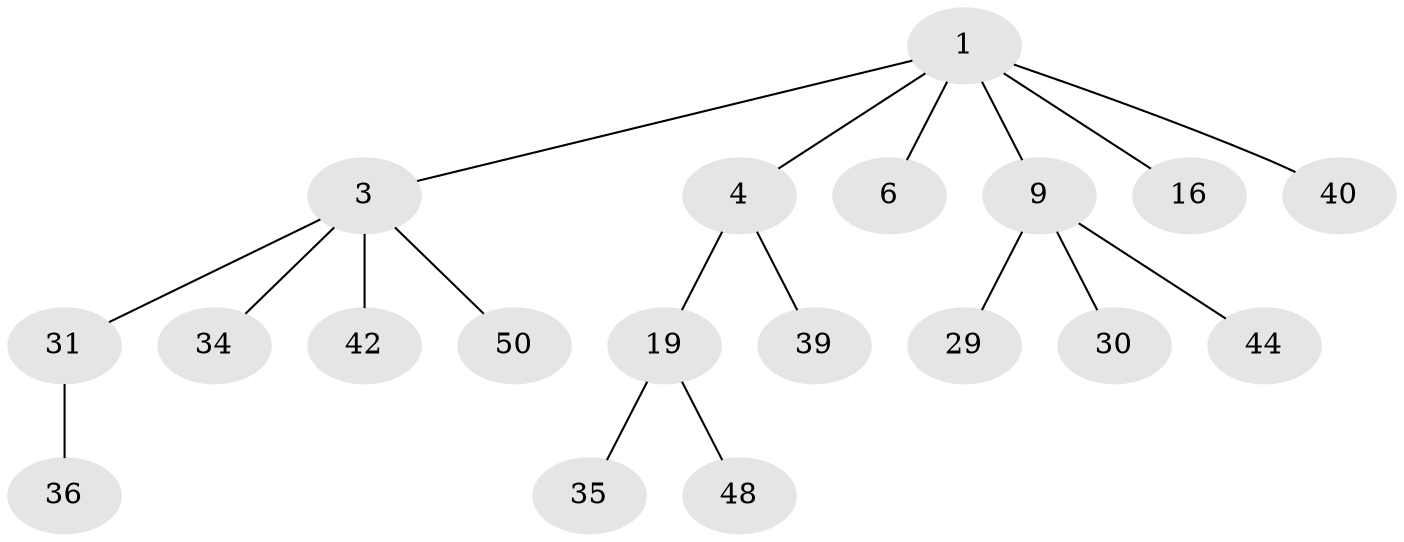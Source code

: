 // original degree distribution, {4: 0.078125, 5: 0.078125, 3: 0.078125, 1: 0.5, 2: 0.265625}
// Generated by graph-tools (version 1.1) at 2025/19/03/04/25 18:19:09]
// undirected, 19 vertices, 18 edges
graph export_dot {
graph [start="1"]
  node [color=gray90,style=filled];
  1 [super="+2+5+51"];
  3 [super="+53+18+22+25"];
  4 [super="+17+12+15+24"];
  6 [super="+8+41"];
  9 [super="+14+10+11+20"];
  16 [super="+27"];
  19 [super="+33"];
  29 [super="+59"];
  30;
  31 [super="+60+37+32"];
  34 [super="+57+43"];
  35;
  36 [super="+54"];
  39;
  40;
  42;
  44;
  48;
  50;
  1 -- 6;
  1 -- 16;
  1 -- 3;
  1 -- 4;
  1 -- 9;
  1 -- 40;
  3 -- 34;
  3 -- 31;
  3 -- 42;
  3 -- 50;
  4 -- 19;
  4 -- 39;
  9 -- 44;
  9 -- 29;
  9 -- 30;
  19 -- 48;
  19 -- 35;
  31 -- 36;
}
